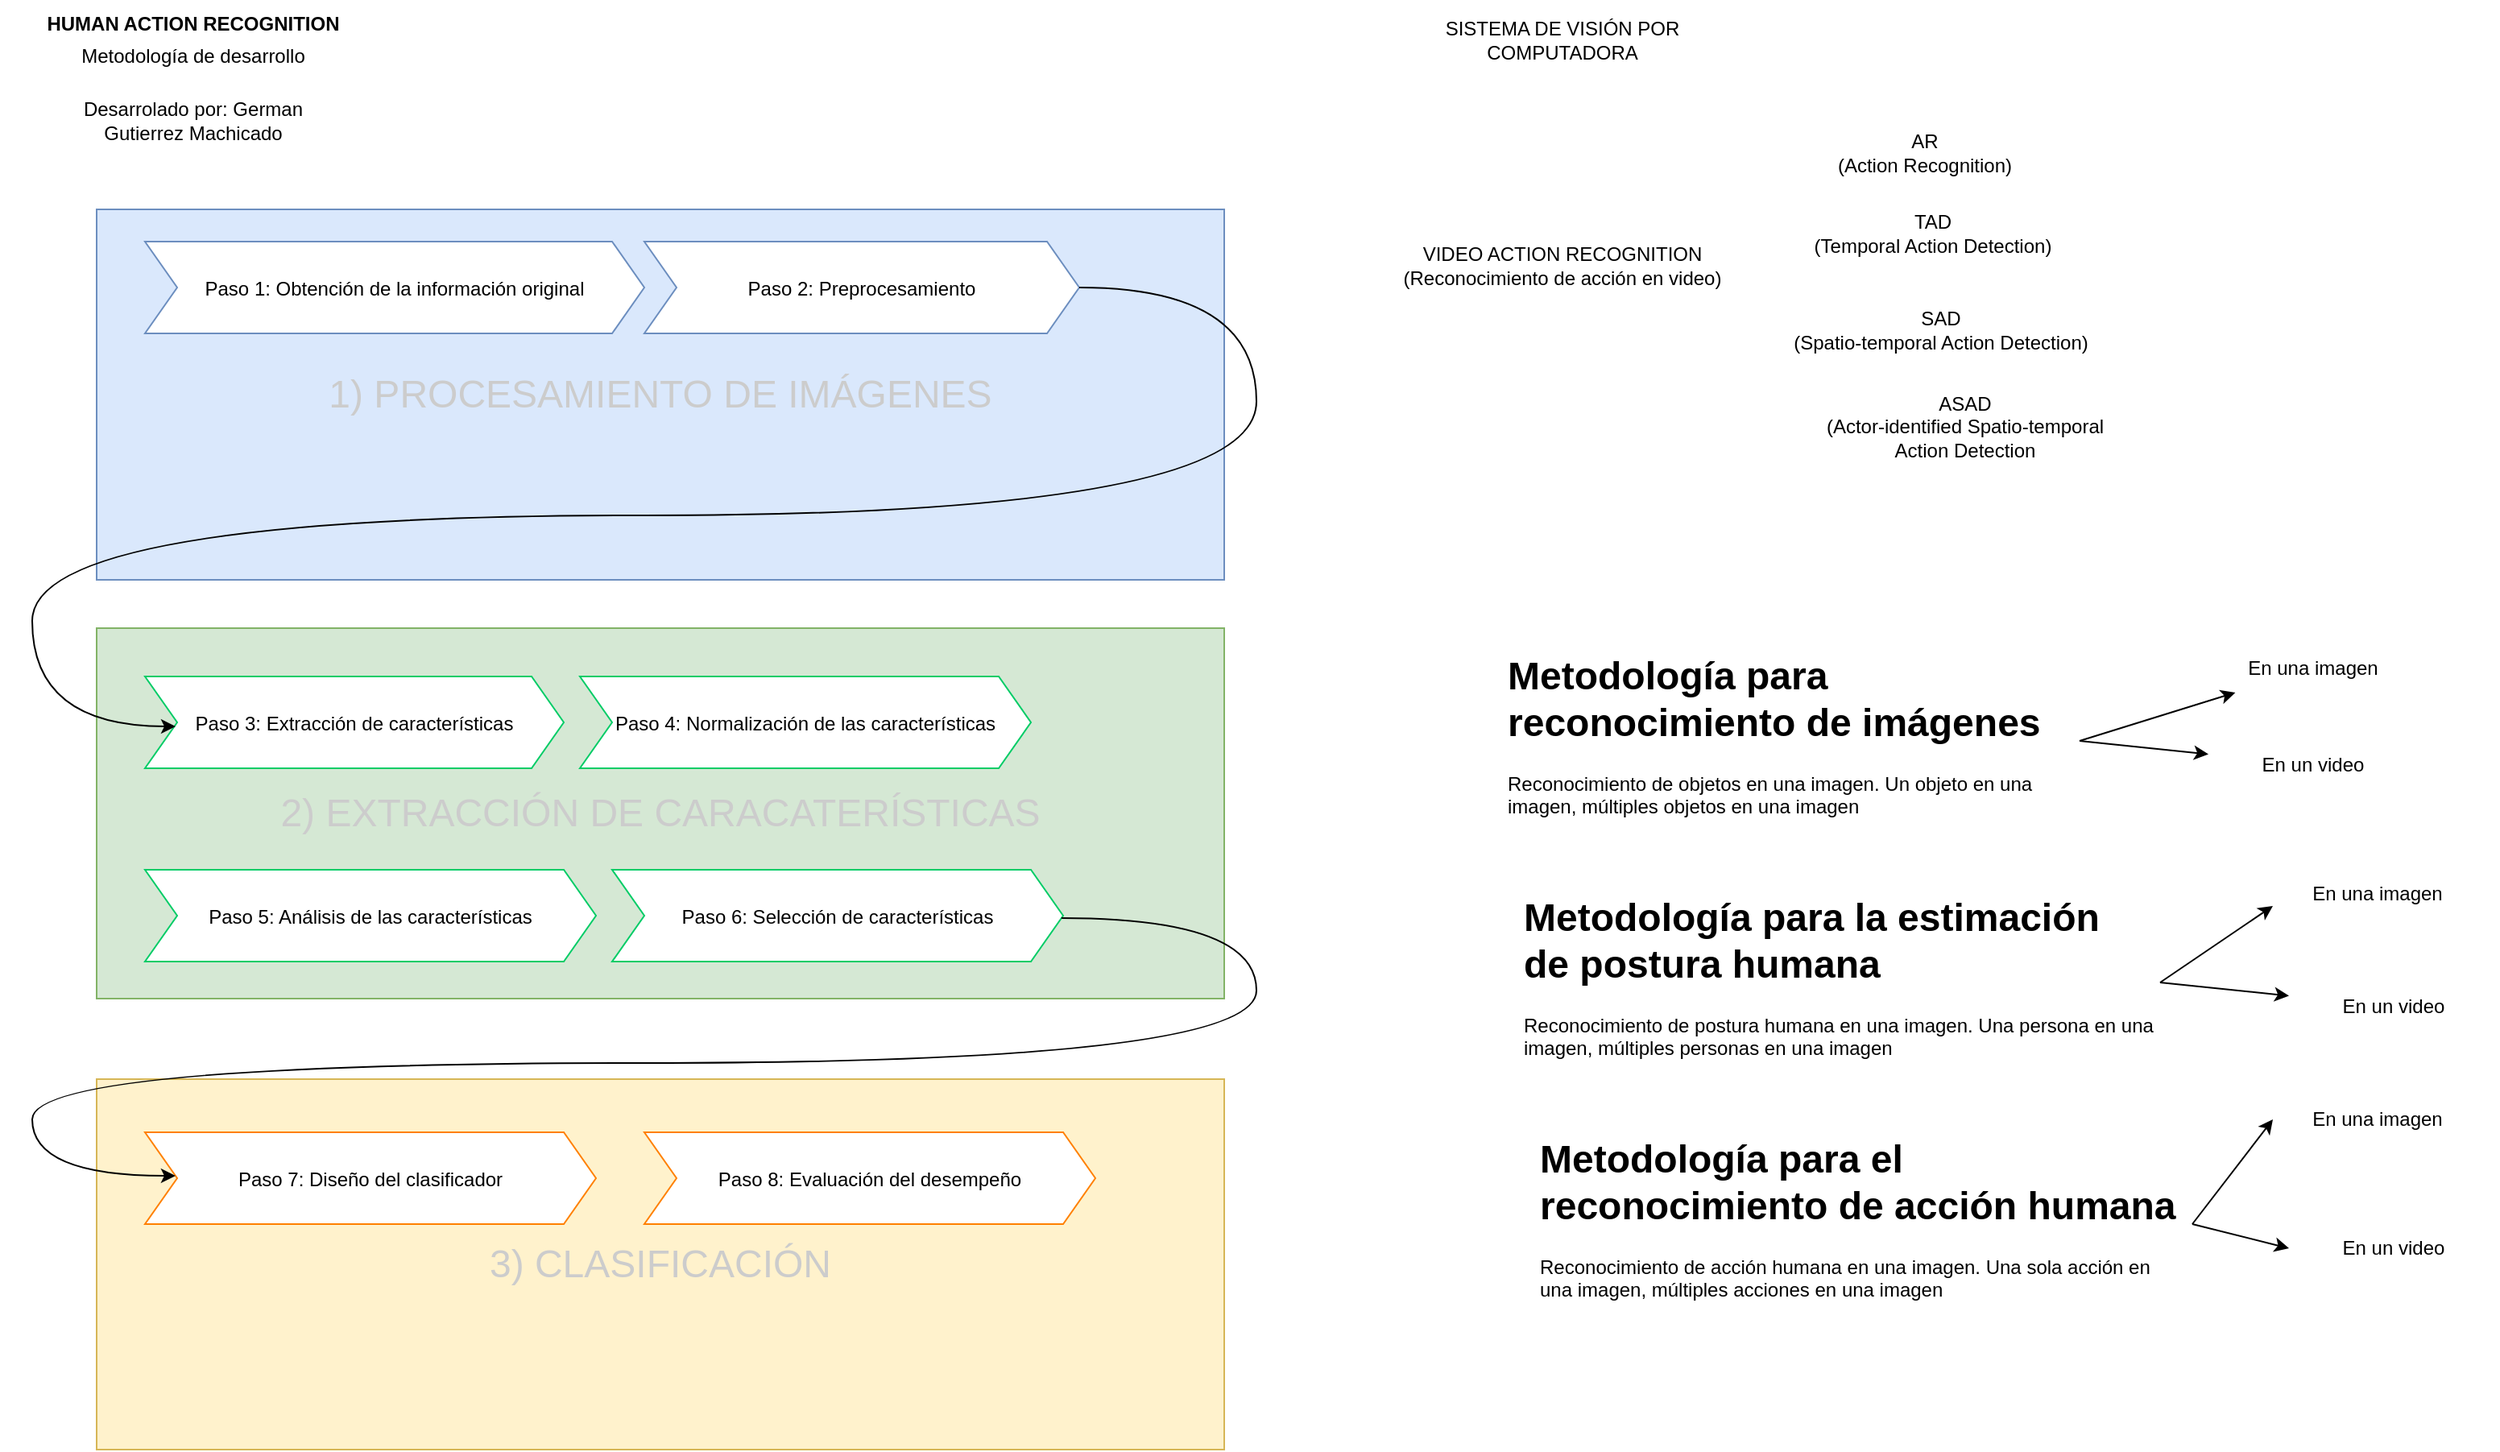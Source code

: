 <mxfile version="20.3.0" type="github">
  <diagram id="mcWvsBhBYjvY7HLqfO6d" name="Página-1">
    <mxGraphModel dx="830" dy="410" grid="1" gridSize="10" guides="1" tooltips="1" connect="1" arrows="1" fold="1" page="1" pageScale="1" pageWidth="827" pageHeight="1169" math="0" shadow="0">
      <root>
        <mxCell id="0" />
        <mxCell id="1" parent="0" />
        <mxCell id="uPOUoaiR1Hsd6S78-Up4-35" value="&lt;span style=&quot;color: rgb(204, 204, 204); font-size: 24px;&quot;&gt;1) PROCESAMIENTO DE IMÁGENES&lt;/span&gt;" style="rounded=0;whiteSpace=wrap;html=1;fillStyle=solid;fillColor=#dae8fc;strokeColor=#6c8ebf;" vertex="1" parent="1">
          <mxGeometry x="60" y="150" width="700" height="230" as="geometry" />
        </mxCell>
        <mxCell id="uPOUoaiR1Hsd6S78-Up4-1" value="&lt;b&gt;HUMAN ACTION RECOGNITION&lt;/b&gt;" style="text;html=1;strokeColor=none;fillColor=none;align=center;verticalAlign=middle;whiteSpace=wrap;rounded=0;" vertex="1" parent="1">
          <mxGeometry y="20" width="240" height="30" as="geometry" />
        </mxCell>
        <mxCell id="uPOUoaiR1Hsd6S78-Up4-2" value="Metodología de desarrollo" style="text;html=1;strokeColor=none;fillColor=none;align=center;verticalAlign=middle;whiteSpace=wrap;rounded=0;" vertex="1" parent="1">
          <mxGeometry x="40" y="40" width="160" height="30" as="geometry" />
        </mxCell>
        <mxCell id="uPOUoaiR1Hsd6S78-Up4-4" value="SISTEMA DE VISIÓN POR COMPUTADORA" style="text;html=1;strokeColor=none;fillColor=none;align=center;verticalAlign=middle;whiteSpace=wrap;rounded=0;" vertex="1" parent="1">
          <mxGeometry x="850" y="30" width="240" height="30" as="geometry" />
        </mxCell>
        <mxCell id="uPOUoaiR1Hsd6S78-Up4-5" value="Desarrolado por: German Gutierrez Machicado" style="text;html=1;strokeColor=none;fillColor=none;align=center;verticalAlign=middle;whiteSpace=wrap;rounded=0;" vertex="1" parent="1">
          <mxGeometry x="40" y="80" width="160" height="30" as="geometry" />
        </mxCell>
        <mxCell id="uPOUoaiR1Hsd6S78-Up4-6" value="VIDEO ACTION RECOGNITION&lt;br&gt;(Reconocimiento de acción en video)" style="text;html=1;strokeColor=none;fillColor=none;align=center;verticalAlign=middle;whiteSpace=wrap;rounded=0;" vertex="1" parent="1">
          <mxGeometry x="850" y="170" width="240" height="30" as="geometry" />
        </mxCell>
        <mxCell id="uPOUoaiR1Hsd6S78-Up4-7" value="AR&lt;br&gt;(Action Recognition)" style="text;html=1;strokeColor=none;fillColor=none;align=center;verticalAlign=middle;whiteSpace=wrap;rounded=0;" vertex="1" parent="1">
          <mxGeometry x="1120" y="100" width="150" height="30" as="geometry" />
        </mxCell>
        <mxCell id="uPOUoaiR1Hsd6S78-Up4-8" value="TAD&lt;br&gt;(Temporal Action Detection)" style="text;html=1;strokeColor=none;fillColor=none;align=center;verticalAlign=middle;whiteSpace=wrap;rounded=0;" vertex="1" parent="1">
          <mxGeometry x="1110" y="150" width="180" height="30" as="geometry" />
        </mxCell>
        <mxCell id="uPOUoaiR1Hsd6S78-Up4-9" value="SAD&lt;br&gt;(Spatio-temporal Action Detection)" style="text;html=1;strokeColor=none;fillColor=none;align=center;verticalAlign=middle;whiteSpace=wrap;rounded=0;" vertex="1" parent="1">
          <mxGeometry x="1110" y="210" width="190" height="30" as="geometry" />
        </mxCell>
        <mxCell id="uPOUoaiR1Hsd6S78-Up4-10" value="ASAD&lt;br&gt;(Actor-identified Spatio-temporal Action Detection" style="text;html=1;strokeColor=none;fillColor=none;align=center;verticalAlign=middle;whiteSpace=wrap;rounded=0;" vertex="1" parent="1">
          <mxGeometry x="1130" y="270" width="180" height="30" as="geometry" />
        </mxCell>
        <mxCell id="uPOUoaiR1Hsd6S78-Up4-20" style="rounded=0;orthogonalLoop=1;jettySize=auto;html=1;exitX=1;exitY=0.5;exitDx=0;exitDy=0;" edge="1" parent="1" source="uPOUoaiR1Hsd6S78-Up4-11" target="uPOUoaiR1Hsd6S78-Up4-14">
          <mxGeometry relative="1" as="geometry" />
        </mxCell>
        <mxCell id="uPOUoaiR1Hsd6S78-Up4-21" style="edgeStyle=none;rounded=0;orthogonalLoop=1;jettySize=auto;html=1;exitX=1;exitY=0.5;exitDx=0;exitDy=0;" edge="1" parent="1" source="uPOUoaiR1Hsd6S78-Up4-11" target="uPOUoaiR1Hsd6S78-Up4-15">
          <mxGeometry relative="1" as="geometry" />
        </mxCell>
        <mxCell id="uPOUoaiR1Hsd6S78-Up4-11" value="&lt;h1&gt;Metodología para reconocimiento de imágenes&lt;/h1&gt;&lt;p&gt;Reconocimiento de objetos en una imagen. Un objeto en una imagen, múltiples objetos en una imagen&lt;/p&gt;" style="text;html=1;strokeColor=none;fillColor=none;spacing=5;spacingTop=-20;whiteSpace=wrap;overflow=hidden;rounded=0;" vertex="1" parent="1">
          <mxGeometry x="931" y="420" width="360" height="120" as="geometry" />
        </mxCell>
        <mxCell id="uPOUoaiR1Hsd6S78-Up4-22" style="edgeStyle=none;rounded=0;orthogonalLoop=1;jettySize=auto;html=1;exitX=1;exitY=0.5;exitDx=0;exitDy=0;entryX=0;entryY=0.75;entryDx=0;entryDy=0;" edge="1" parent="1" source="uPOUoaiR1Hsd6S78-Up4-12" target="uPOUoaiR1Hsd6S78-Up4-17">
          <mxGeometry relative="1" as="geometry" />
        </mxCell>
        <mxCell id="uPOUoaiR1Hsd6S78-Up4-24" style="edgeStyle=none;rounded=0;orthogonalLoop=1;jettySize=auto;html=1;exitX=1;exitY=0.5;exitDx=0;exitDy=0;" edge="1" parent="1" source="uPOUoaiR1Hsd6S78-Up4-12" target="uPOUoaiR1Hsd6S78-Up4-23">
          <mxGeometry relative="1" as="geometry" />
        </mxCell>
        <mxCell id="uPOUoaiR1Hsd6S78-Up4-12" value="&lt;h1&gt;Metodología para la estimación de postura humana&lt;/h1&gt;&lt;p&gt;Reconocimiento de postura humana en una imagen. Una persona en una imagen, múltiples personas en una imagen&lt;/p&gt;" style="text;html=1;strokeColor=none;fillColor=none;spacing=5;spacingTop=-20;whiteSpace=wrap;overflow=hidden;rounded=0;" vertex="1" parent="1">
          <mxGeometry x="941" y="570" width="400" height="120" as="geometry" />
        </mxCell>
        <mxCell id="uPOUoaiR1Hsd6S78-Up4-25" style="edgeStyle=none;rounded=0;orthogonalLoop=1;jettySize=auto;html=1;exitX=1;exitY=0.5;exitDx=0;exitDy=0;entryX=0;entryY=0.5;entryDx=0;entryDy=0;" edge="1" parent="1" source="uPOUoaiR1Hsd6S78-Up4-13" target="uPOUoaiR1Hsd6S78-Up4-19">
          <mxGeometry relative="1" as="geometry" />
        </mxCell>
        <mxCell id="uPOUoaiR1Hsd6S78-Up4-26" style="edgeStyle=none;rounded=0;orthogonalLoop=1;jettySize=auto;html=1;exitX=1;exitY=0.5;exitDx=0;exitDy=0;entryX=0;entryY=0.5;entryDx=0;entryDy=0;" edge="1" parent="1" source="uPOUoaiR1Hsd6S78-Up4-13" target="uPOUoaiR1Hsd6S78-Up4-18">
          <mxGeometry relative="1" as="geometry" />
        </mxCell>
        <mxCell id="uPOUoaiR1Hsd6S78-Up4-13" value="&lt;h1&gt;Metodología para el reconocimiento de acción humana&lt;/h1&gt;&lt;p&gt;Reconocimiento de acción humana en una imagen. Una sola acción en una imagen, múltiples acciones en una imagen&lt;/p&gt;" style="text;html=1;strokeColor=none;fillColor=none;spacing=5;spacingTop=-20;whiteSpace=wrap;overflow=hidden;rounded=0;" vertex="1" parent="1">
          <mxGeometry x="951" y="720" width="410" height="120" as="geometry" />
        </mxCell>
        <mxCell id="uPOUoaiR1Hsd6S78-Up4-14" value="En una imagen" style="text;html=1;strokeColor=none;fillColor=none;align=center;verticalAlign=middle;whiteSpace=wrap;rounded=0;" vertex="1" parent="1">
          <mxGeometry x="1371" y="420" width="130" height="30" as="geometry" />
        </mxCell>
        <mxCell id="uPOUoaiR1Hsd6S78-Up4-15" value="En un video" style="text;html=1;strokeColor=none;fillColor=none;align=center;verticalAlign=middle;whiteSpace=wrap;rounded=0;" vertex="1" parent="1">
          <mxGeometry x="1371" y="480" width="130" height="30" as="geometry" />
        </mxCell>
        <mxCell id="uPOUoaiR1Hsd6S78-Up4-17" value="En una imagen" style="text;html=1;strokeColor=none;fillColor=none;align=center;verticalAlign=middle;whiteSpace=wrap;rounded=0;" vertex="1" parent="1">
          <mxGeometry x="1411" y="560" width="130" height="30" as="geometry" />
        </mxCell>
        <mxCell id="uPOUoaiR1Hsd6S78-Up4-18" value="En un video" style="text;html=1;strokeColor=none;fillColor=none;align=center;verticalAlign=middle;whiteSpace=wrap;rounded=0;" vertex="1" parent="1">
          <mxGeometry x="1421" y="780" width="130" height="30" as="geometry" />
        </mxCell>
        <mxCell id="uPOUoaiR1Hsd6S78-Up4-19" value="En una imagen" style="text;html=1;strokeColor=none;fillColor=none;align=center;verticalAlign=middle;whiteSpace=wrap;rounded=0;" vertex="1" parent="1">
          <mxGeometry x="1411" y="700" width="130" height="30" as="geometry" />
        </mxCell>
        <mxCell id="uPOUoaiR1Hsd6S78-Up4-23" value="En un video" style="text;html=1;strokeColor=none;fillColor=none;align=center;verticalAlign=middle;whiteSpace=wrap;rounded=0;" vertex="1" parent="1">
          <mxGeometry x="1421" y="630" width="130" height="30" as="geometry" />
        </mxCell>
        <mxCell id="uPOUoaiR1Hsd6S78-Up4-30" value="Paso 1: Obtención de la información original" style="shape=step;perimeter=stepPerimeter;fixedSize=1;points=[];fillColor=#FFFFFF;strokeColor=#6c8ebf;fillStyle=auto;" vertex="1" parent="1">
          <mxGeometry x="90" y="170" width="310" height="57" as="geometry" />
        </mxCell>
        <mxCell id="uPOUoaiR1Hsd6S78-Up4-31" value="Paso 2: Preprocesamiento" style="shape=step;perimeter=stepPerimeter;fixedSize=1;points=[];fillColor=#FFFFFF;strokeColor=#6c8ebf;fillStyle=auto;" vertex="1" parent="1">
          <mxGeometry x="400" y="170" width="270" height="57" as="geometry" />
        </mxCell>
        <mxCell id="uPOUoaiR1Hsd6S78-Up4-36" value="&lt;span style=&quot;color: rgb(204, 204, 204); font-size: 24px;&quot;&gt;2) EXTRACCIÓN DE CARACATERÍSTICAS&lt;/span&gt;" style="rounded=0;whiteSpace=wrap;html=1;fillStyle=solid;fillColor=#d5e8d4;strokeColor=#82b366;" vertex="1" parent="1">
          <mxGeometry x="60" y="410" width="700" height="230" as="geometry" />
        </mxCell>
        <mxCell id="uPOUoaiR1Hsd6S78-Up4-37" value="&lt;span style=&quot;color: rgb(204, 204, 204); font-size: 24px;&quot;&gt;3) CLASIFICACIÓN&lt;/span&gt;" style="rounded=0;whiteSpace=wrap;html=1;fillStyle=solid;fillColor=#fff2cc;strokeColor=#d6b656;" vertex="1" parent="1">
          <mxGeometry x="60" y="690" width="700" height="230" as="geometry" />
        </mxCell>
        <mxCell id="uPOUoaiR1Hsd6S78-Up4-38" value="Paso 3: Extracción de características" style="shape=step;perimeter=stepPerimeter;fixedSize=1;points=[];fillColor=#FFFFFF;strokeColor=#00CC66;fillStyle=auto;" vertex="1" parent="1">
          <mxGeometry x="90" y="440" width="260" height="57" as="geometry" />
        </mxCell>
        <mxCell id="uPOUoaiR1Hsd6S78-Up4-39" value="Paso 4: Normalización de las características" style="shape=step;perimeter=stepPerimeter;fixedSize=1;points=[];fillColor=#FFFFFF;strokeColor=#00CC66;fillStyle=auto;" vertex="1" parent="1">
          <mxGeometry x="360" y="440" width="280" height="57" as="geometry" />
        </mxCell>
        <mxCell id="uPOUoaiR1Hsd6S78-Up4-40" value="Paso 5: Análisis de las características" style="shape=step;perimeter=stepPerimeter;fixedSize=1;points=[];fillColor=#FFFFFF;strokeColor=#00CC66;fillStyle=auto;" vertex="1" parent="1">
          <mxGeometry x="90" y="560" width="280" height="57" as="geometry" />
        </mxCell>
        <mxCell id="uPOUoaiR1Hsd6S78-Up4-41" value="Paso 6: Selección de características" style="shape=step;perimeter=stepPerimeter;fixedSize=1;points=[];fillColor=#FFFFFF;strokeColor=#00CC66;fillStyle=auto;" vertex="1" parent="1">
          <mxGeometry x="380" y="560" width="280" height="57" as="geometry" />
        </mxCell>
        <mxCell id="uPOUoaiR1Hsd6S78-Up4-42" value="Paso 7: Diseño del clasificador" style="shape=step;perimeter=stepPerimeter;fixedSize=1;points=[];fillColor=#FFFFFF;strokeColor=#FF8000;fillStyle=auto;" vertex="1" parent="1">
          <mxGeometry x="90" y="723" width="280" height="57" as="geometry" />
        </mxCell>
        <mxCell id="uPOUoaiR1Hsd6S78-Up4-43" value="Paso 8: Evaluación del desempeño" style="shape=step;perimeter=stepPerimeter;fixedSize=1;points=[];fillColor=#FFFFFF;strokeColor=#FF8000;fillStyle=auto;" vertex="1" parent="1">
          <mxGeometry x="400" y="723" width="280" height="57" as="geometry" />
        </mxCell>
        <mxCell id="uPOUoaiR1Hsd6S78-Up4-44" value="" style="edgeStyle=orthogonalEdgeStyle;elbow=horizontal;endArrow=classic;html=1;rounded=0;entryX=0.073;entryY=0.544;entryDx=0;entryDy=0;entryPerimeter=0;curved=1;" edge="1" parent="1" source="uPOUoaiR1Hsd6S78-Up4-31" target="uPOUoaiR1Hsd6S78-Up4-38">
          <mxGeometry width="50" height="50" relative="1" as="geometry">
            <mxPoint x="740" y="200" as="sourcePoint" />
            <mxPoint x="790" y="150" as="targetPoint" />
            <Array as="points">
              <mxPoint x="780" y="199" />
              <mxPoint x="780" y="340" />
              <mxPoint x="20" y="340" />
              <mxPoint x="20" y="471" />
            </Array>
          </mxGeometry>
        </mxCell>
        <mxCell id="uPOUoaiR1Hsd6S78-Up4-46" value="" style="edgeStyle=orthogonalEdgeStyle;elbow=horizontal;endArrow=classic;html=1;rounded=0;curved=1;" edge="1" parent="1" source="uPOUoaiR1Hsd6S78-Up4-41" target="uPOUoaiR1Hsd6S78-Up4-42">
          <mxGeometry width="50" height="50" relative="1" as="geometry">
            <mxPoint x="669.95" y="590.001" as="sourcePoint" />
            <mxPoint x="108.98" y="862.438" as="targetPoint" />
            <Array as="points">
              <mxPoint x="780" y="590" />
              <mxPoint x="780" y="680" />
              <mxPoint x="20" y="680" />
              <mxPoint x="20" y="750" />
            </Array>
          </mxGeometry>
        </mxCell>
      </root>
    </mxGraphModel>
  </diagram>
</mxfile>
